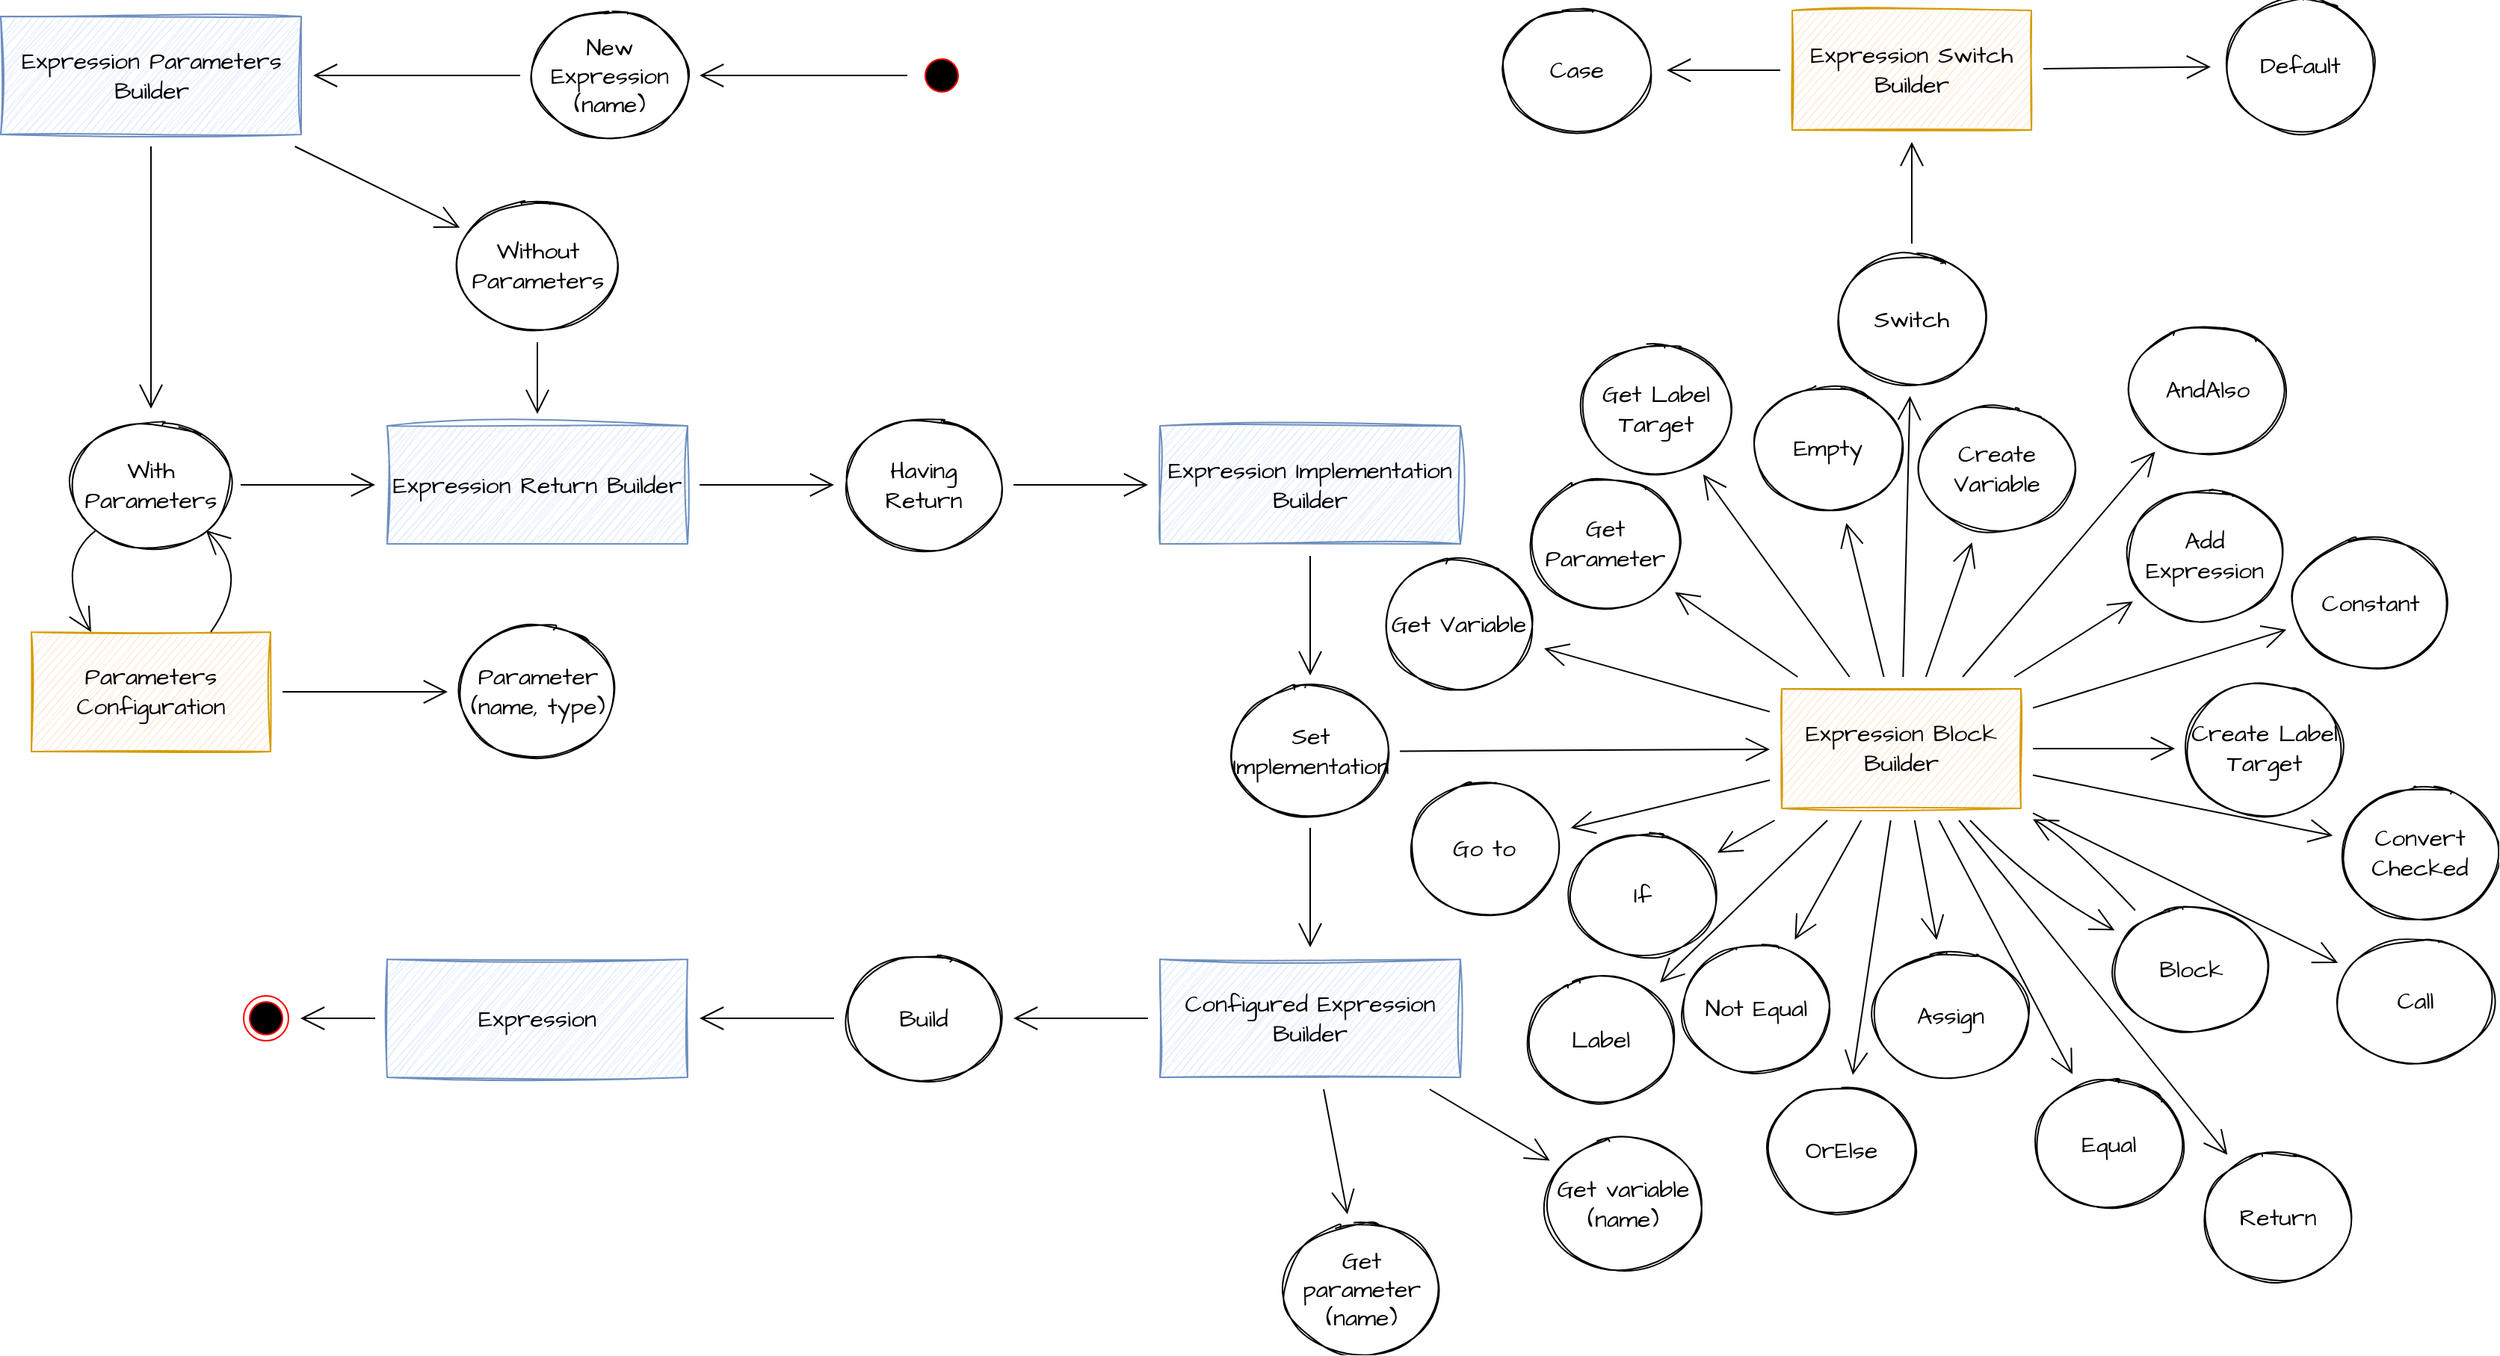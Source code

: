 <mxfile version="20.8.16" type="device"><diagram id="gnvQT8NLbQ4uEHi5X6fw" name="Page-1"><mxGraphModel dx="1658" dy="1348" grid="0" gridSize="10" guides="1" tooltips="1" connect="1" arrows="1" fold="1" page="0" pageScale="1" pageWidth="850" pageHeight="1100" math="0" shadow="0"><root><mxCell id="0"/><mxCell id="1" parent="0"/><mxCell id="4MirSvqeDH1jwriomTwX-2" value="Expression Parameters Builder" style="rounded=0;whiteSpace=wrap;html=1;sketch=1;curveFitting=1;jiggle=2;fontFamily=Architects Daughter;fontSource=https%3A%2F%2Ffonts.googleapis.com%2Fcss%3Ffamily%3DArchitects%2BDaughter;fontSize=16;fillColor=#dae8fc;strokeColor=#6c8ebf;" parent="1" vertex="1"><mxGeometry x="56.5" y="-102" width="201" height="79" as="geometry"/></mxCell><mxCell id="4MirSvqeDH1jwriomTwX-5" value="Parameters Configuration" style="rounded=0;whiteSpace=wrap;html=1;sketch=1;fontFamily=Architects Daughter;fontSource=https%3A%2F%2Ffonts.googleapis.com%2Fcss%3Ffamily%3DArchitects%2BDaughter;fontSize=16;fillColor=#ffe6cc;strokeColor=#d79b00;" parent="1" vertex="1"><mxGeometry x="77" y="310" width="160" height="80" as="geometry"/></mxCell><mxCell id="4MirSvqeDH1jwriomTwX-6" value="" style="edgeStyle=none;orthogonalLoop=1;jettySize=auto;html=1;rounded=0;fontFamily=Architects Daughter;fontSource=https%3A%2F%2Ffonts.googleapis.com%2Fcss%3Ffamily%3DArchitects%2BDaughter;fontSize=16;endArrow=open;startSize=14;endSize=14;sourcePerimeterSpacing=8;targetPerimeterSpacing=8;curved=1;" parent="1" source="4MirSvqeDH1jwriomTwX-2" target="4MirSvqeDH1jwriomTwX-9" edge="1"><mxGeometry width="140" relative="1" as="geometry"><mxPoint x="68" y="252" as="sourcePoint"/><mxPoint x="208" y="252" as="targetPoint"/><Array as="points"/></mxGeometry></mxCell><mxCell id="4MirSvqeDH1jwriomTwX-7" value="" style="edgeStyle=none;orthogonalLoop=1;jettySize=auto;html=1;rounded=0;fontFamily=Architects Daughter;fontSource=https%3A%2F%2Ffonts.googleapis.com%2Fcss%3Ffamily%3DArchitects%2BDaughter;fontSize=16;endArrow=open;startSize=14;endSize=14;sourcePerimeterSpacing=8;targetPerimeterSpacing=8;curved=1;" parent="1" source="4MirSvqeDH1jwriomTwX-5" target="4MirSvqeDH1jwriomTwX-52" edge="1"><mxGeometry width="140" relative="1" as="geometry"><mxPoint x="422" y="441" as="sourcePoint"/><mxPoint x="318" y="413" as="targetPoint"/><Array as="points"/></mxGeometry></mxCell><mxCell id="4MirSvqeDH1jwriomTwX-9" value="With Parameters" style="ellipse;whiteSpace=wrap;html=1;sketch=1;fontFamily=Architects Daughter;fontSource=https%3A%2F%2Ffonts.googleapis.com%2Fcss%3Ffamily%3DArchitects%2BDaughter;fontSize=16;" parent="1" vertex="1"><mxGeometry x="105" y="168.5" width="104" height="86" as="geometry"/></mxCell><mxCell id="4MirSvqeDH1jwriomTwX-10" value="" style="edgeStyle=none;orthogonalLoop=1;jettySize=auto;html=1;rounded=0;fontFamily=Architects Daughter;fontSource=https%3A%2F%2Ffonts.googleapis.com%2Fcss%3Ffamily%3DArchitects%2BDaughter;fontSize=16;endArrow=open;startSize=14;endSize=14;sourcePerimeterSpacing=8;targetPerimeterSpacing=8;curved=1;exitX=0;exitY=1;exitDx=0;exitDy=0;entryX=0.25;entryY=0;entryDx=0;entryDy=0;" parent="1" source="4MirSvqeDH1jwriomTwX-9" target="4MirSvqeDH1jwriomTwX-5" edge="1"><mxGeometry width="140" relative="1" as="geometry"><mxPoint x="15" y="280" as="sourcePoint"/><mxPoint x="155" y="280" as="targetPoint"/><Array as="points"><mxPoint x="91" y="265"/></Array></mxGeometry></mxCell><mxCell id="4MirSvqeDH1jwriomTwX-11" value="" style="edgeStyle=none;orthogonalLoop=1;jettySize=auto;html=1;rounded=0;fontFamily=Architects Daughter;fontSource=https%3A%2F%2Ffonts.googleapis.com%2Fcss%3Ffamily%3DArchitects%2BDaughter;fontSize=16;endArrow=open;startSize=14;endSize=14;sourcePerimeterSpacing=8;targetPerimeterSpacing=8;curved=1;exitX=0.75;exitY=0;exitDx=0;exitDy=0;entryX=1;entryY=1;entryDx=0;entryDy=0;" parent="1" source="4MirSvqeDH1jwriomTwX-5" target="4MirSvqeDH1jwriomTwX-9" edge="1"><mxGeometry width="140" relative="1" as="geometry"><mxPoint x="238" y="274" as="sourcePoint"/><mxPoint x="378" y="274" as="targetPoint"/><Array as="points"><mxPoint x="225" y="271"/></Array></mxGeometry></mxCell><mxCell id="4MirSvqeDH1jwriomTwX-12" value="Expression Return Builder" style="rounded=0;whiteSpace=wrap;html=1;sketch=1;curveFitting=1;jiggle=2;fontFamily=Architects Daughter;fontSource=https%3A%2F%2Ffonts.googleapis.com%2Fcss%3Ffamily%3DArchitects%2BDaughter;fontSize=16;fillColor=#dae8fc;strokeColor=#6c8ebf;" parent="1" vertex="1"><mxGeometry x="315" y="172" width="201" height="79" as="geometry"/></mxCell><mxCell id="4MirSvqeDH1jwriomTwX-13" value="" style="edgeStyle=none;orthogonalLoop=1;jettySize=auto;html=1;rounded=0;fontFamily=Architects Daughter;fontSource=https%3A%2F%2Ffonts.googleapis.com%2Fcss%3Ffamily%3DArchitects%2BDaughter;fontSize=16;endArrow=open;startSize=14;endSize=14;sourcePerimeterSpacing=8;targetPerimeterSpacing=8;curved=1;" parent="1" source="4MirSvqeDH1jwriomTwX-9" target="4MirSvqeDH1jwriomTwX-12" edge="1"><mxGeometry width="140" relative="1" as="geometry"><mxPoint x="175" y="102" as="sourcePoint"/><mxPoint x="315" y="102" as="targetPoint"/><Array as="points"/></mxGeometry></mxCell><mxCell id="4MirSvqeDH1jwriomTwX-14" value="New Expression (name)" style="ellipse;whiteSpace=wrap;html=1;sketch=1;fontFamily=Architects Daughter;fontSource=https%3A%2F%2Ffonts.googleapis.com%2Fcss%3Ffamily%3DArchitects%2BDaughter;fontSize=16;" parent="1" vertex="1"><mxGeometry x="412" y="-105.5" width="104" height="86" as="geometry"/></mxCell><mxCell id="4MirSvqeDH1jwriomTwX-16" value="Expression Implementation Builder" style="rounded=0;whiteSpace=wrap;html=1;sketch=1;curveFitting=1;jiggle=2;fontFamily=Architects Daughter;fontSource=https%3A%2F%2Ffonts.googleapis.com%2Fcss%3Ffamily%3DArchitects%2BDaughter;fontSize=16;fillColor=#dae8fc;strokeColor=#6c8ebf;" parent="1" vertex="1"><mxGeometry x="832" y="172" width="201" height="79" as="geometry"/></mxCell><mxCell id="4MirSvqeDH1jwriomTwX-17" value="Having Return" style="ellipse;whiteSpace=wrap;html=1;sketch=1;fontFamily=Architects Daughter;fontSource=https%3A%2F%2Ffonts.googleapis.com%2Fcss%3Ffamily%3DArchitects%2BDaughter;fontSize=16;" parent="1" vertex="1"><mxGeometry x="622" y="168.5" width="104" height="86" as="geometry"/></mxCell><mxCell id="4MirSvqeDH1jwriomTwX-18" value="" style="edgeStyle=none;orthogonalLoop=1;jettySize=auto;html=1;rounded=0;fontFamily=Architects Daughter;fontSource=https%3A%2F%2Ffonts.googleapis.com%2Fcss%3Ffamily%3DArchitects%2BDaughter;fontSize=16;endArrow=open;startSize=14;endSize=14;sourcePerimeterSpacing=8;targetPerimeterSpacing=8;curved=1;" parent="1" source="4MirSvqeDH1jwriomTwX-12" target="4MirSvqeDH1jwriomTwX-17" edge="1"><mxGeometry width="140" relative="1" as="geometry"><mxPoint x="566" y="133" as="sourcePoint"/><mxPoint x="706" y="133" as="targetPoint"/><Array as="points"/></mxGeometry></mxCell><mxCell id="4MirSvqeDH1jwriomTwX-19" value="" style="edgeStyle=none;orthogonalLoop=1;jettySize=auto;html=1;rounded=0;fontFamily=Architects Daughter;fontSource=https%3A%2F%2Ffonts.googleapis.com%2Fcss%3Ffamily%3DArchitects%2BDaughter;fontSize=16;endArrow=open;startSize=14;endSize=14;sourcePerimeterSpacing=8;targetPerimeterSpacing=8;curved=1;" parent="1" source="4MirSvqeDH1jwriomTwX-17" target="4MirSvqeDH1jwriomTwX-16" edge="1"><mxGeometry width="140" relative="1" as="geometry"><mxPoint x="677" y="98" as="sourcePoint"/><mxPoint x="817" y="98" as="targetPoint"/><Array as="points"/></mxGeometry></mxCell><mxCell id="4MirSvqeDH1jwriomTwX-21" value="Set Implementation" style="ellipse;whiteSpace=wrap;html=1;sketch=1;fontFamily=Architects Daughter;fontSource=https%3A%2F%2Ffonts.googleapis.com%2Fcss%3Ffamily%3DArchitects%2BDaughter;fontSize=16;" parent="1" vertex="1"><mxGeometry x="880.5" y="347" width="104" height="86" as="geometry"/></mxCell><mxCell id="4MirSvqeDH1jwriomTwX-22" value="" style="edgeStyle=none;orthogonalLoop=1;jettySize=auto;html=1;rounded=0;fontFamily=Architects Daughter;fontSource=https%3A%2F%2Ffonts.googleapis.com%2Fcss%3Ffamily%3DArchitects%2BDaughter;fontSize=16;endArrow=open;startSize=14;endSize=14;sourcePerimeterSpacing=8;targetPerimeterSpacing=8;curved=1;" parent="1" source="4MirSvqeDH1jwriomTwX-16" target="4MirSvqeDH1jwriomTwX-21" edge="1"><mxGeometry width="140" relative="1" as="geometry"><mxPoint x="951" y="316" as="sourcePoint"/><mxPoint x="1091" y="316" as="targetPoint"/><Array as="points"/></mxGeometry></mxCell><mxCell id="4MirSvqeDH1jwriomTwX-23" value="Configured Expression Builder" style="rounded=0;whiteSpace=wrap;html=1;sketch=1;curveFitting=1;jiggle=2;fontFamily=Architects Daughter;fontSource=https%3A%2F%2Ffonts.googleapis.com%2Fcss%3Ffamily%3DArchitects%2BDaughter;fontSize=16;fillColor=#dae8fc;strokeColor=#6c8ebf;" parent="1" vertex="1"><mxGeometry x="832" y="529" width="201" height="79" as="geometry"/></mxCell><mxCell id="4MirSvqeDH1jwriomTwX-24" value="" style="edgeStyle=none;orthogonalLoop=1;jettySize=auto;html=1;rounded=0;fontFamily=Architects Daughter;fontSource=https%3A%2F%2Ffonts.googleapis.com%2Fcss%3Ffamily%3DArchitects%2BDaughter;fontSize=16;endArrow=open;startSize=14;endSize=14;sourcePerimeterSpacing=8;targetPerimeterSpacing=8;curved=1;" parent="1" source="4MirSvqeDH1jwriomTwX-21" target="4MirSvqeDH1jwriomTwX-23" edge="1"><mxGeometry width="140" relative="1" as="geometry"><mxPoint x="1100" y="474" as="sourcePoint"/><mxPoint x="1240" y="474" as="targetPoint"/><Array as="points"/></mxGeometry></mxCell><mxCell id="4MirSvqeDH1jwriomTwX-26" value="Create Variable" style="ellipse;whiteSpace=wrap;html=1;sketch=1;fontFamily=Architects Daughter;fontSource=https%3A%2F%2Ffonts.googleapis.com%2Fcss%3Ffamily%3DArchitects%2BDaughter;fontSize=16;" parent="1" vertex="1"><mxGeometry x="1340" y="158" width="104" height="86" as="geometry"/></mxCell><mxCell id="4MirSvqeDH1jwriomTwX-28" value="Expression Block Builder" style="rounded=0;whiteSpace=wrap;html=1;sketch=1;fontFamily=Architects Daughter;fontSource=https%3A%2F%2Ffonts.googleapis.com%2Fcss%3Ffamily%3DArchitects%2BDaughter;fontSize=16;fillColor=#ffe6cc;strokeColor=#d79b00;" parent="1" vertex="1"><mxGeometry x="1248" y="348" width="160" height="80" as="geometry"/></mxCell><mxCell id="4MirSvqeDH1jwriomTwX-29" value="" style="edgeStyle=none;orthogonalLoop=1;jettySize=auto;html=1;rounded=0;fontFamily=Architects Daughter;fontSource=https%3A%2F%2Ffonts.googleapis.com%2Fcss%3Ffamily%3DArchitects%2BDaughter;fontSize=16;endArrow=open;startSize=14;endSize=14;sourcePerimeterSpacing=8;targetPerimeterSpacing=8;curved=1;" parent="1" source="4MirSvqeDH1jwriomTwX-21" target="4MirSvqeDH1jwriomTwX-28" edge="1"><mxGeometry width="140" relative="1" as="geometry"><mxPoint x="1020" y="268" as="sourcePoint"/><mxPoint x="1160" y="268" as="targetPoint"/><Array as="points"/></mxGeometry></mxCell><mxCell id="4MirSvqeDH1jwriomTwX-31" value="" style="edgeStyle=none;orthogonalLoop=1;jettySize=auto;html=1;rounded=0;fontFamily=Architects Daughter;fontSource=https%3A%2F%2Ffonts.googleapis.com%2Fcss%3Ffamily%3DArchitects%2BDaughter;fontSize=16;endArrow=open;startSize=14;endSize=14;sourcePerimeterSpacing=8;targetPerimeterSpacing=8;curved=1;" parent="1" source="4MirSvqeDH1jwriomTwX-28" target="4MirSvqeDH1jwriomTwX-26" edge="1"><mxGeometry width="140" relative="1" as="geometry"><mxPoint x="1299" y="275" as="sourcePoint"/><mxPoint x="1484" y="305" as="targetPoint"/><Array as="points"/></mxGeometry></mxCell><mxCell id="4MirSvqeDH1jwriomTwX-33" value="Add Expression" style="ellipse;whiteSpace=wrap;html=1;sketch=1;fontFamily=Architects Daughter;fontSource=https%3A%2F%2Ffonts.googleapis.com%2Fcss%3Ffamily%3DArchitects%2BDaughter;fontSize=16;" parent="1" vertex="1"><mxGeometry x="1479" y="216" width="104" height="86" as="geometry"/></mxCell><mxCell id="4MirSvqeDH1jwriomTwX-34" value="" style="edgeStyle=none;orthogonalLoop=1;jettySize=auto;html=1;rounded=0;fontFamily=Architects Daughter;fontSource=https%3A%2F%2Ffonts.googleapis.com%2Fcss%3Ffamily%3DArchitects%2BDaughter;fontSize=16;endArrow=open;startSize=14;endSize=14;sourcePerimeterSpacing=8;targetPerimeterSpacing=8;curved=1;" parent="1" source="4MirSvqeDH1jwriomTwX-28" target="4MirSvqeDH1jwriomTwX-33" edge="1"><mxGeometry width="140" relative="1" as="geometry"><mxPoint x="1476" y="331" as="sourcePoint"/><mxPoint x="1790" y="399" as="targetPoint"/><Array as="points"/></mxGeometry></mxCell><mxCell id="4MirSvqeDH1jwriomTwX-36" value="Create Label Target" style="ellipse;whiteSpace=wrap;html=1;sketch=1;fontFamily=Architects Daughter;fontSource=https%3A%2F%2Ffonts.googleapis.com%2Fcss%3Ffamily%3DArchitects%2BDaughter;fontSize=16;" parent="1" vertex="1"><mxGeometry x="1519" y="345" width="104" height="86" as="geometry"/></mxCell><mxCell id="4MirSvqeDH1jwriomTwX-37" value="" style="edgeStyle=none;orthogonalLoop=1;jettySize=auto;html=1;rounded=0;fontFamily=Architects Daughter;fontSource=https%3A%2F%2Ffonts.googleapis.com%2Fcss%3Ffamily%3DArchitects%2BDaughter;fontSize=16;endArrow=open;startSize=14;endSize=14;sourcePerimeterSpacing=8;targetPerimeterSpacing=8;curved=1;" parent="1" source="4MirSvqeDH1jwriomTwX-28" target="4MirSvqeDH1jwriomTwX-36" edge="1"><mxGeometry width="140" relative="1" as="geometry"><mxPoint x="1539" y="520" as="sourcePoint"/><mxPoint x="1483" y="342" as="targetPoint"/><Array as="points"/></mxGeometry></mxCell><mxCell id="4MirSvqeDH1jwriomTwX-39" value="Block" style="ellipse;whiteSpace=wrap;html=1;sketch=1;fontFamily=Architects Daughter;fontSource=https%3A%2F%2Ffonts.googleapis.com%2Fcss%3Ffamily%3DArchitects%2BDaughter;fontSize=16;" parent="1" vertex="1"><mxGeometry x="1470" y="493" width="104" height="86" as="geometry"/></mxCell><mxCell id="4MirSvqeDH1jwriomTwX-40" value="" style="edgeStyle=none;orthogonalLoop=1;jettySize=auto;html=1;rounded=0;fontFamily=Architects Daughter;fontSource=https%3A%2F%2Ffonts.googleapis.com%2Fcss%3Ffamily%3DArchitects%2BDaughter;fontSize=16;endArrow=open;startSize=14;endSize=14;sourcePerimeterSpacing=8;targetPerimeterSpacing=8;curved=1;" parent="1" source="4MirSvqeDH1jwriomTwX-28" target="4MirSvqeDH1jwriomTwX-39" edge="1"><mxGeometry width="140" relative="1" as="geometry"><mxPoint x="1571" y="464" as="sourcePoint"/><mxPoint x="1711" y="464" as="targetPoint"/><Array as="points"><mxPoint x="1419" y="483"/></Array></mxGeometry></mxCell><mxCell id="4MirSvqeDH1jwriomTwX-43" value="Build" style="ellipse;whiteSpace=wrap;html=1;sketch=1;fontFamily=Architects Daughter;fontSource=https%3A%2F%2Ffonts.googleapis.com%2Fcss%3Ffamily%3DArchitects%2BDaughter;fontSize=16;" parent="1" vertex="1"><mxGeometry x="622" y="525.5" width="104" height="86" as="geometry"/></mxCell><mxCell id="4MirSvqeDH1jwriomTwX-44" value="Expression" style="rounded=0;whiteSpace=wrap;html=1;sketch=1;curveFitting=1;jiggle=2;fontFamily=Architects Daughter;fontSource=https%3A%2F%2Ffonts.googleapis.com%2Fcss%3Ffamily%3DArchitects%2BDaughter;fontSize=16;fillColor=#dae8fc;strokeColor=#6c8ebf;" parent="1" vertex="1"><mxGeometry x="315" y="529" width="201" height="79" as="geometry"/></mxCell><mxCell id="4MirSvqeDH1jwriomTwX-45" value="" style="edgeStyle=none;orthogonalLoop=1;jettySize=auto;html=1;rounded=0;fontFamily=Architects Daughter;fontSource=https%3A%2F%2Ffonts.googleapis.com%2Fcss%3Ffamily%3DArchitects%2BDaughter;fontSize=16;endArrow=open;startSize=14;endSize=14;sourcePerimeterSpacing=8;targetPerimeterSpacing=8;curved=1;" parent="1" source="4MirSvqeDH1jwriomTwX-23" target="4MirSvqeDH1jwriomTwX-43" edge="1"><mxGeometry width="140" relative="1" as="geometry"><mxPoint x="600" y="485" as="sourcePoint"/><mxPoint x="740" y="485" as="targetPoint"/><Array as="points"/></mxGeometry></mxCell><mxCell id="4MirSvqeDH1jwriomTwX-46" value="" style="edgeStyle=none;orthogonalLoop=1;jettySize=auto;html=1;rounded=0;fontFamily=Architects Daughter;fontSource=https%3A%2F%2Ffonts.googleapis.com%2Fcss%3Ffamily%3DArchitects%2BDaughter;fontSize=16;endArrow=open;startSize=14;endSize=14;sourcePerimeterSpacing=8;targetPerimeterSpacing=8;curved=1;" parent="1" source="4MirSvqeDH1jwriomTwX-43" target="4MirSvqeDH1jwriomTwX-44" edge="1"><mxGeometry width="140" relative="1" as="geometry"><mxPoint x="490" y="453" as="sourcePoint"/><mxPoint x="630" y="453" as="targetPoint"/><Array as="points"/></mxGeometry></mxCell><mxCell id="4MirSvqeDH1jwriomTwX-48" value="Get parameter (name)" style="ellipse;whiteSpace=wrap;html=1;sketch=1;fontFamily=Architects Daughter;fontSource=https%3A%2F%2Ffonts.googleapis.com%2Fcss%3Ffamily%3DArchitects%2BDaughter;fontSize=16;" parent="1" vertex="1"><mxGeometry x="915" y="707" width="104" height="86" as="geometry"/></mxCell><mxCell id="4MirSvqeDH1jwriomTwX-49" value="Get variable (name)" style="ellipse;whiteSpace=wrap;html=1;sketch=1;fontFamily=Architects Daughter;fontSource=https%3A%2F%2Ffonts.googleapis.com%2Fcss%3Ffamily%3DArchitects%2BDaughter;fontSize=16;" parent="1" vertex="1"><mxGeometry x="1090" y="650" width="104" height="86" as="geometry"/></mxCell><mxCell id="4MirSvqeDH1jwriomTwX-50" value="" style="edgeStyle=none;orthogonalLoop=1;jettySize=auto;html=1;rounded=0;fontFamily=Architects Daughter;fontSource=https%3A%2F%2Ffonts.googleapis.com%2Fcss%3Ffamily%3DArchitects%2BDaughter;fontSize=16;endArrow=open;startSize=14;endSize=14;sourcePerimeterSpacing=8;targetPerimeterSpacing=8;curved=1;" parent="1" source="4MirSvqeDH1jwriomTwX-23" target="4MirSvqeDH1jwriomTwX-48" edge="1"><mxGeometry width="140" relative="1" as="geometry"><mxPoint x="805" y="664" as="sourcePoint"/><mxPoint x="945" y="664" as="targetPoint"/><Array as="points"/></mxGeometry></mxCell><mxCell id="4MirSvqeDH1jwriomTwX-51" value="" style="edgeStyle=none;orthogonalLoop=1;jettySize=auto;html=1;rounded=0;fontFamily=Architects Daughter;fontSource=https%3A%2F%2Ffonts.googleapis.com%2Fcss%3Ffamily%3DArchitects%2BDaughter;fontSize=16;endArrow=open;startSize=14;endSize=14;sourcePerimeterSpacing=8;targetPerimeterSpacing=8;curved=1;" parent="1" source="4MirSvqeDH1jwriomTwX-23" target="4MirSvqeDH1jwriomTwX-49" edge="1"><mxGeometry width="140" relative="1" as="geometry"><mxPoint x="1117" y="633" as="sourcePoint"/><mxPoint x="1257" y="633" as="targetPoint"/><Array as="points"/></mxGeometry></mxCell><mxCell id="4MirSvqeDH1jwriomTwX-52" value="Parameter (name, type)" style="ellipse;whiteSpace=wrap;html=1;sketch=1;fontFamily=Architects Daughter;fontSource=https%3A%2F%2Ffonts.googleapis.com%2Fcss%3Ffamily%3DArchitects%2BDaughter;fontSize=16;" parent="1" vertex="1"><mxGeometry x="363.5" y="307" width="104" height="86" as="geometry"/></mxCell><mxCell id="wl932OfvckkG6Xrxfr3g-1" value="Call" style="ellipse;whiteSpace=wrap;html=1;sketch=1;fontFamily=Architects Daughter;fontSource=https%3A%2F%2Ffonts.googleapis.com%2Fcss%3Ffamily%3DArchitects%2BDaughter;fontSize=16;" parent="1" vertex="1"><mxGeometry x="1620" y="514" width="104" height="86" as="geometry"/></mxCell><mxCell id="wl932OfvckkG6Xrxfr3g-2" value="" style="edgeStyle=none;orthogonalLoop=1;jettySize=auto;html=1;rounded=0;endArrow=open;startSize=14;endSize=14;sourcePerimeterSpacing=8;targetPerimeterSpacing=8;curved=1;" parent="1" source="4MirSvqeDH1jwriomTwX-28" target="wl932OfvckkG6Xrxfr3g-1" edge="1"><mxGeometry width="140" relative="1" as="geometry"><mxPoint x="1559" y="627" as="sourcePoint"/><mxPoint x="1699" y="627" as="targetPoint"/><Array as="points"/></mxGeometry></mxCell><mxCell id="wl932OfvckkG6Xrxfr3g-3" value="Assign" style="ellipse;whiteSpace=wrap;html=1;sketch=1;fontFamily=Architects Daughter;fontSource=https%3A%2F%2Ffonts.googleapis.com%2Fcss%3Ffamily%3DArchitects%2BDaughter;fontSize=16;" parent="1" vertex="1"><mxGeometry x="1309" y="523.5" width="104" height="86" as="geometry"/></mxCell><mxCell id="wl932OfvckkG6Xrxfr3g-4" value="" style="edgeStyle=none;orthogonalLoop=1;jettySize=auto;html=1;rounded=0;endArrow=open;startSize=14;endSize=14;sourcePerimeterSpacing=8;targetPerimeterSpacing=8;curved=1;" parent="1" source="4MirSvqeDH1jwriomTwX-28" target="wl932OfvckkG6Xrxfr3g-3" edge="1"><mxGeometry width="140" relative="1" as="geometry"><mxPoint x="1464" y="656" as="sourcePoint"/><mxPoint x="1604" y="656" as="targetPoint"/><Array as="points"/></mxGeometry></mxCell><mxCell id="wl932OfvckkG6Xrxfr3g-5" value="AndAlso" style="ellipse;whiteSpace=wrap;html=1;sketch=1;fontFamily=Architects Daughter;fontSource=https%3A%2F%2Ffonts.googleapis.com%2Fcss%3Ffamily%3DArchitects%2BDaughter;fontSize=16;" parent="1" vertex="1"><mxGeometry x="1481" y="105" width="104" height="86" as="geometry"/></mxCell><mxCell id="wl932OfvckkG6Xrxfr3g-6" value="" style="edgeStyle=none;orthogonalLoop=1;jettySize=auto;html=1;rounded=0;endArrow=open;startSize=14;endSize=14;sourcePerimeterSpacing=8;targetPerimeterSpacing=8;curved=1;" parent="1" source="4MirSvqeDH1jwriomTwX-28" target="wl932OfvckkG6Xrxfr3g-5" edge="1"><mxGeometry width="140" relative="1" as="geometry"><mxPoint x="1641" y="166" as="sourcePoint"/><mxPoint x="1781" y="166" as="targetPoint"/><Array as="points"/></mxGeometry></mxCell><mxCell id="wl932OfvckkG6Xrxfr3g-7" value="Constant" style="ellipse;whiteSpace=wrap;html=1;sketch=1;fontFamily=Architects Daughter;fontSource=https%3A%2F%2Ffonts.googleapis.com%2Fcss%3Ffamily%3DArchitects%2BDaughter;fontSize=16;" parent="1" vertex="1"><mxGeometry x="1590" y="248" width="104" height="86" as="geometry"/></mxCell><mxCell id="wl932OfvckkG6Xrxfr3g-8" value="" style="edgeStyle=none;orthogonalLoop=1;jettySize=auto;html=1;rounded=0;endArrow=open;startSize=14;endSize=14;sourcePerimeterSpacing=8;targetPerimeterSpacing=8;curved=1;" parent="1" source="4MirSvqeDH1jwriomTwX-28" target="wl932OfvckkG6Xrxfr3g-7" edge="1"><mxGeometry width="140" relative="1" as="geometry"><mxPoint x="1690" y="375" as="sourcePoint"/><mxPoint x="1830" y="375" as="targetPoint"/><Array as="points"/></mxGeometry></mxCell><mxCell id="wl932OfvckkG6Xrxfr3g-9" value="Convert Checked" style="ellipse;whiteSpace=wrap;html=1;sketch=1;fontFamily=Architects Daughter;fontSource=https%3A%2F%2Ffonts.googleapis.com%2Fcss%3Ffamily%3DArchitects%2BDaughter;fontSize=16;" parent="1" vertex="1"><mxGeometry x="1623" y="415" width="104" height="86" as="geometry"/></mxCell><mxCell id="wl932OfvckkG6Xrxfr3g-10" value="" style="edgeStyle=none;orthogonalLoop=1;jettySize=auto;html=1;rounded=0;endArrow=open;startSize=14;endSize=14;sourcePerimeterSpacing=8;targetPerimeterSpacing=8;curved=1;" parent="1" source="4MirSvqeDH1jwriomTwX-28" target="wl932OfvckkG6Xrxfr3g-9" edge="1"><mxGeometry width="140" relative="1" as="geometry"><mxPoint x="1718" y="360" as="sourcePoint"/><mxPoint x="1858" y="360" as="targetPoint"/><Array as="points"/></mxGeometry></mxCell><mxCell id="wl932OfvckkG6Xrxfr3g-11" value="Empty" style="ellipse;whiteSpace=wrap;html=1;sketch=1;fontFamily=Architects Daughter;fontSource=https%3A%2F%2Ffonts.googleapis.com%2Fcss%3Ffamily%3DArchitects%2BDaughter;fontSize=16;" parent="1" vertex="1"><mxGeometry x="1227" y="144" width="104" height="86" as="geometry"/></mxCell><mxCell id="wl932OfvckkG6Xrxfr3g-12" value="" style="edgeStyle=none;orthogonalLoop=1;jettySize=auto;html=1;rounded=0;endArrow=open;startSize=14;endSize=14;sourcePerimeterSpacing=8;targetPerimeterSpacing=8;curved=1;" parent="1" source="4MirSvqeDH1jwriomTwX-28" target="wl932OfvckkG6Xrxfr3g-11" edge="1"><mxGeometry width="140" relative="1" as="geometry"><mxPoint x="1176" y="292" as="sourcePoint"/><mxPoint x="1316" y="292" as="targetPoint"/><Array as="points"/></mxGeometry></mxCell><mxCell id="wl932OfvckkG6Xrxfr3g-14" value="Equal" style="ellipse;whiteSpace=wrap;html=1;sketch=1;fontFamily=Architects Daughter;fontSource=https%3A%2F%2Ffonts.googleapis.com%2Fcss%3Ffamily%3DArchitects%2BDaughter;fontSize=16;" parent="1" vertex="1"><mxGeometry x="1415" y="609.5" width="104" height="86" as="geometry"/></mxCell><mxCell id="wl932OfvckkG6Xrxfr3g-15" value="" style="edgeStyle=none;orthogonalLoop=1;jettySize=auto;html=1;rounded=0;endArrow=open;startSize=14;endSize=14;sourcePerimeterSpacing=8;targetPerimeterSpacing=8;curved=1;" parent="1" source="4MirSvqeDH1jwriomTwX-28" target="wl932OfvckkG6Xrxfr3g-14" edge="1"><mxGeometry width="140" relative="1" as="geometry"><mxPoint x="1365" y="529" as="sourcePoint"/><mxPoint x="1505" y="529" as="targetPoint"/><Array as="points"/></mxGeometry></mxCell><mxCell id="wl932OfvckkG6Xrxfr3g-16" value="Get Label Target" style="ellipse;whiteSpace=wrap;html=1;sketch=1;fontFamily=Architects Daughter;fontSource=https%3A%2F%2Ffonts.googleapis.com%2Fcss%3Ffamily%3DArchitects%2BDaughter;fontSize=16;" parent="1" vertex="1"><mxGeometry x="1112" y="118" width="104" height="86" as="geometry"/></mxCell><mxCell id="wl932OfvckkG6Xrxfr3g-17" value="" style="edgeStyle=none;orthogonalLoop=1;jettySize=auto;html=1;rounded=0;endArrow=open;startSize=14;endSize=14;sourcePerimeterSpacing=8;targetPerimeterSpacing=8;curved=1;" parent="1" source="4MirSvqeDH1jwriomTwX-28" target="wl932OfvckkG6Xrxfr3g-16" edge="1"><mxGeometry width="140" relative="1" as="geometry"><mxPoint x="1090" y="492" as="sourcePoint"/><mxPoint x="1230" y="492" as="targetPoint"/><Array as="points"/></mxGeometry></mxCell><mxCell id="wl932OfvckkG6Xrxfr3g-18" value="Get Parameter" style="ellipse;whiteSpace=wrap;html=1;sketch=1;fontFamily=Architects Daughter;fontSource=https%3A%2F%2Ffonts.googleapis.com%2Fcss%3Ffamily%3DArchitects%2BDaughter;fontSize=16;" parent="1" vertex="1"><mxGeometry x="1078" y="208" width="104" height="86" as="geometry"/></mxCell><mxCell id="wl932OfvckkG6Xrxfr3g-19" value="" style="edgeStyle=none;orthogonalLoop=1;jettySize=auto;html=1;rounded=0;endArrow=open;startSize=14;endSize=14;sourcePerimeterSpacing=8;targetPerimeterSpacing=8;curved=1;" parent="1" source="4MirSvqeDH1jwriomTwX-28" target="wl932OfvckkG6Xrxfr3g-18" edge="1"><mxGeometry width="140" relative="1" as="geometry"><mxPoint x="1051" y="500" as="sourcePoint"/><mxPoint x="1191" y="500" as="targetPoint"/><Array as="points"/></mxGeometry></mxCell><mxCell id="wl932OfvckkG6Xrxfr3g-20" value="Get Variable" style="ellipse;whiteSpace=wrap;html=1;sketch=1;fontFamily=Architects Daughter;fontSource=https%3A%2F%2Ffonts.googleapis.com%2Fcss%3Ffamily%3DArchitects%2BDaughter;fontSize=16;" parent="1" vertex="1"><mxGeometry x="980" y="262" width="104" height="86" as="geometry"/></mxCell><mxCell id="wl932OfvckkG6Xrxfr3g-21" value="" style="edgeStyle=none;orthogonalLoop=1;jettySize=auto;html=1;rounded=0;endArrow=open;startSize=14;endSize=14;sourcePerimeterSpacing=8;targetPerimeterSpacing=8;curved=1;" parent="1" source="4MirSvqeDH1jwriomTwX-28" target="wl932OfvckkG6Xrxfr3g-20" edge="1"><mxGeometry width="140" relative="1" as="geometry"><mxPoint x="1077" y="350" as="sourcePoint"/><mxPoint x="1217" y="350" as="targetPoint"/><Array as="points"/></mxGeometry></mxCell><mxCell id="wl932OfvckkG6Xrxfr3g-23" value="Go to" style="ellipse;whiteSpace=wrap;html=1;sketch=1;fontFamily=Architects Daughter;fontSource=https%3A%2F%2Ffonts.googleapis.com%2Fcss%3Ffamily%3DArchitects%2BDaughter;fontSize=16;" parent="1" vertex="1"><mxGeometry x="997" y="412" width="104" height="86" as="geometry"/></mxCell><mxCell id="wl932OfvckkG6Xrxfr3g-24" value="" style="edgeStyle=none;orthogonalLoop=1;jettySize=auto;html=1;rounded=0;endArrow=open;startSize=14;endSize=14;sourcePerimeterSpacing=8;targetPerimeterSpacing=8;curved=1;" parent="1" source="4MirSvqeDH1jwriomTwX-28" target="wl932OfvckkG6Xrxfr3g-23" edge="1"><mxGeometry width="140" relative="1" as="geometry"><mxPoint x="1097" y="544" as="sourcePoint"/><mxPoint x="1237" y="544" as="targetPoint"/><Array as="points"/></mxGeometry></mxCell><mxCell id="wl932OfvckkG6Xrxfr3g-25" value="If" style="ellipse;whiteSpace=wrap;html=1;sketch=1;fontFamily=Architects Daughter;fontSource=https%3A%2F%2Ffonts.googleapis.com%2Fcss%3Ffamily%3DArchitects%2BDaughter;fontSize=16;" parent="1" vertex="1"><mxGeometry x="1103" y="443" width="104" height="86" as="geometry"/></mxCell><mxCell id="wl932OfvckkG6Xrxfr3g-26" value="" style="edgeStyle=none;orthogonalLoop=1;jettySize=auto;html=1;rounded=0;endArrow=open;startSize=14;endSize=14;sourcePerimeterSpacing=8;targetPerimeterSpacing=8;curved=1;" parent="1" source="4MirSvqeDH1jwriomTwX-28" target="wl932OfvckkG6Xrxfr3g-25" edge="1"><mxGeometry width="140" relative="1" as="geometry"><mxPoint x="1144" y="604" as="sourcePoint"/><mxPoint x="1284" y="604" as="targetPoint"/><Array as="points"/></mxGeometry></mxCell><mxCell id="wl932OfvckkG6Xrxfr3g-27" value="Label" style="ellipse;whiteSpace=wrap;html=1;sketch=1;fontFamily=Architects Daughter;fontSource=https%3A%2F%2Ffonts.googleapis.com%2Fcss%3Ffamily%3DArchitects%2BDaughter;fontSize=16;" parent="1" vertex="1"><mxGeometry x="1075" y="540" width="104" height="86" as="geometry"/></mxCell><mxCell id="wl932OfvckkG6Xrxfr3g-28" value="" style="edgeStyle=none;orthogonalLoop=1;jettySize=auto;html=1;rounded=0;endArrow=open;startSize=14;endSize=14;sourcePerimeterSpacing=8;targetPerimeterSpacing=8;curved=1;" parent="1" source="4MirSvqeDH1jwriomTwX-28" target="wl932OfvckkG6Xrxfr3g-27" edge="1"><mxGeometry width="140" relative="1" as="geometry"><mxPoint x="1233" y="669" as="sourcePoint"/><mxPoint x="1373" y="669" as="targetPoint"/><Array as="points"/></mxGeometry></mxCell><mxCell id="wl932OfvckkG6Xrxfr3g-29" value="Not Equal" style="ellipse;whiteSpace=wrap;html=1;sketch=1;fontFamily=Architects Daughter;fontSource=https%3A%2F%2Ffonts.googleapis.com%2Fcss%3Ffamily%3DArchitects%2BDaughter;fontSize=16;" parent="1" vertex="1"><mxGeometry x="1179" y="519" width="104" height="86" as="geometry"/></mxCell><mxCell id="wl932OfvckkG6Xrxfr3g-30" value="" style="edgeStyle=none;orthogonalLoop=1;jettySize=auto;html=1;rounded=0;endArrow=open;startSize=14;endSize=14;sourcePerimeterSpacing=8;targetPerimeterSpacing=8;curved=1;" parent="1" source="4MirSvqeDH1jwriomTwX-28" target="wl932OfvckkG6Xrxfr3g-29" edge="1"><mxGeometry width="140" relative="1" as="geometry"><mxPoint x="1277" y="804" as="sourcePoint"/><mxPoint x="1417" y="804" as="targetPoint"/><Array as="points"/></mxGeometry></mxCell><mxCell id="wl932OfvckkG6Xrxfr3g-31" value="OrElse" style="ellipse;whiteSpace=wrap;html=1;sketch=1;fontFamily=Architects Daughter;fontSource=https%3A%2F%2Ffonts.googleapis.com%2Fcss%3Ffamily%3DArchitects%2BDaughter;fontSize=16;" parent="1" vertex="1"><mxGeometry x="1236" y="614" width="104" height="86" as="geometry"/></mxCell><mxCell id="wl932OfvckkG6Xrxfr3g-32" value="" style="edgeStyle=none;orthogonalLoop=1;jettySize=auto;html=1;rounded=0;endArrow=open;startSize=14;endSize=14;sourcePerimeterSpacing=8;targetPerimeterSpacing=8;curved=1;" parent="1" source="4MirSvqeDH1jwriomTwX-28" target="wl932OfvckkG6Xrxfr3g-31" edge="1"><mxGeometry width="140" relative="1" as="geometry"><mxPoint x="1298" y="790" as="sourcePoint"/><mxPoint x="1438" y="790" as="targetPoint"/><Array as="points"/></mxGeometry></mxCell><mxCell id="wl932OfvckkG6Xrxfr3g-33" value="Return" style="ellipse;whiteSpace=wrap;html=1;sketch=1;fontFamily=Architects Daughter;fontSource=https%3A%2F%2Ffonts.googleapis.com%2Fcss%3Ffamily%3DArchitects%2BDaughter;fontSize=16;" parent="1" vertex="1"><mxGeometry x="1528" y="659" width="104" height="86" as="geometry"/></mxCell><mxCell id="wl932OfvckkG6Xrxfr3g-34" value="" style="edgeStyle=none;orthogonalLoop=1;jettySize=auto;html=1;rounded=0;endArrow=open;startSize=14;endSize=14;sourcePerimeterSpacing=8;targetPerimeterSpacing=8;curved=1;" parent="1" source="4MirSvqeDH1jwriomTwX-28" target="wl932OfvckkG6Xrxfr3g-33" edge="1"><mxGeometry width="140" relative="1" as="geometry"><mxPoint x="1464" y="715" as="sourcePoint"/><mxPoint x="1604" y="715" as="targetPoint"/><Array as="points"/></mxGeometry></mxCell><mxCell id="wl932OfvckkG6Xrxfr3g-35" value="Switch" style="ellipse;whiteSpace=wrap;html=1;sketch=1;fontFamily=Architects Daughter;fontSource=https%3A%2F%2Ffonts.googleapis.com%2Fcss%3Ffamily%3DArchitects%2BDaughter;fontSize=16;" parent="1" vertex="1"><mxGeometry x="1283" y="58" width="104" height="86" as="geometry"/></mxCell><mxCell id="wl932OfvckkG6Xrxfr3g-36" value="" style="edgeStyle=none;orthogonalLoop=1;jettySize=auto;html=1;rounded=0;endArrow=open;startSize=14;endSize=14;sourcePerimeterSpacing=8;targetPerimeterSpacing=8;curved=1;" parent="1" source="4MirSvqeDH1jwriomTwX-28" target="wl932OfvckkG6Xrxfr3g-35" edge="1"><mxGeometry width="140" relative="1" as="geometry"><mxPoint x="1401" y="29" as="sourcePoint"/><mxPoint x="1541" y="29" as="targetPoint"/><Array as="points"/></mxGeometry></mxCell><mxCell id="wl932OfvckkG6Xrxfr3g-37" value="Expression Switch&lt;br&gt;Builder" style="rounded=0;whiteSpace=wrap;html=1;sketch=1;fontFamily=Architects Daughter;fontSource=https%3A%2F%2Ffonts.googleapis.com%2Fcss%3Ffamily%3DArchitects%2BDaughter;fontSize=16;fillColor=#ffe6cc;strokeColor=#d79b00;" parent="1" vertex="1"><mxGeometry x="1255" y="-106" width="160" height="80" as="geometry"/></mxCell><mxCell id="wl932OfvckkG6Xrxfr3g-38" value="" style="edgeStyle=none;orthogonalLoop=1;jettySize=auto;html=1;rounded=0;endArrow=open;startSize=14;endSize=14;sourcePerimeterSpacing=8;targetPerimeterSpacing=8;curved=1;" parent="1" source="wl932OfvckkG6Xrxfr3g-35" target="wl932OfvckkG6Xrxfr3g-37" edge="1"><mxGeometry width="140" relative="1" as="geometry"><mxPoint x="1412" y="14" as="sourcePoint"/><mxPoint x="1552" y="14" as="targetPoint"/><Array as="points"/></mxGeometry></mxCell><mxCell id="wl932OfvckkG6Xrxfr3g-39" value="Case" style="ellipse;whiteSpace=wrap;html=1;sketch=1;fontFamily=Architects Daughter;fontSource=https%3A%2F%2Ffonts.googleapis.com%2Fcss%3Ffamily%3DArchitects%2BDaughter;fontSize=16;" parent="1" vertex="1"><mxGeometry x="1059" y="-109" width="104" height="86" as="geometry"/></mxCell><mxCell id="wl932OfvckkG6Xrxfr3g-40" value="Default" style="ellipse;whiteSpace=wrap;html=1;sketch=1;fontFamily=Architects Daughter;fontSource=https%3A%2F%2Ffonts.googleapis.com%2Fcss%3Ffamily%3DArchitects%2BDaughter;fontSize=16;" parent="1" vertex="1"><mxGeometry x="1543" y="-112" width="104" height="86" as="geometry"/></mxCell><mxCell id="wl932OfvckkG6Xrxfr3g-41" value="" style="edgeStyle=none;orthogonalLoop=1;jettySize=auto;html=1;rounded=0;startArrow=none;startFill=0;endArrow=open;startSize=14;endSize=14;sourcePerimeterSpacing=8;targetPerimeterSpacing=8;curved=1;" parent="1" source="wl932OfvckkG6Xrxfr3g-37" target="wl932OfvckkG6Xrxfr3g-40" edge="1"><mxGeometry width="140" relative="1" as="geometry"><mxPoint x="1525" y="49" as="sourcePoint"/><mxPoint x="1665" y="49" as="targetPoint"/><Array as="points"/></mxGeometry></mxCell><mxCell id="wl932OfvckkG6Xrxfr3g-42" value="" style="edgeStyle=none;orthogonalLoop=1;jettySize=auto;html=1;rounded=0;startArrow=none;startFill=0;endArrow=open;startSize=14;endSize=14;sourcePerimeterSpacing=8;targetPerimeterSpacing=8;curved=1;" parent="1" source="wl932OfvckkG6Xrxfr3g-37" target="wl932OfvckkG6Xrxfr3g-39" edge="1"><mxGeometry width="140" relative="1" as="geometry"><mxPoint x="989" y="71" as="sourcePoint"/><mxPoint x="1129" y="71" as="targetPoint"/><Array as="points"/></mxGeometry></mxCell><mxCell id="wl932OfvckkG6Xrxfr3g-43" value="" style="edgeStyle=none;orthogonalLoop=1;jettySize=auto;html=1;rounded=0;startArrow=none;startFill=0;endArrow=open;startSize=14;endSize=14;sourcePerimeterSpacing=8;targetPerimeterSpacing=8;curved=1;" parent="1" source="4MirSvqeDH1jwriomTwX-39" target="4MirSvqeDH1jwriomTwX-28" edge="1"><mxGeometry width="140" relative="1" as="geometry"><mxPoint x="1745" y="372" as="sourcePoint"/><mxPoint x="1885" y="372" as="targetPoint"/><Array as="points"><mxPoint x="1438" y="447"/></Array></mxGeometry></mxCell><mxCell id="wl932OfvckkG6Xrxfr3g-44" value="" style="edgeStyle=none;orthogonalLoop=1;jettySize=auto;html=1;rounded=0;startArrow=none;startFill=0;endArrow=open;startSize=14;endSize=14;sourcePerimeterSpacing=8;targetPerimeterSpacing=8;curved=1;" parent="1" source="4MirSvqeDH1jwriomTwX-14" target="4MirSvqeDH1jwriomTwX-2" edge="1"><mxGeometry width="140" relative="1" as="geometry"><mxPoint x="-150" y="244" as="sourcePoint"/><mxPoint x="-10" y="244" as="targetPoint"/><Array as="points"/></mxGeometry></mxCell><mxCell id="wl932OfvckkG6Xrxfr3g-45" value="" style="edgeStyle=none;orthogonalLoop=1;jettySize=auto;html=1;rounded=0;startArrow=none;startFill=0;endArrow=open;startSize=14;endSize=14;sourcePerimeterSpacing=8;targetPerimeterSpacing=8;curved=1;" parent="1" source="wl932OfvckkG6Xrxfr3g-49" target="4MirSvqeDH1jwriomTwX-14" edge="1"><mxGeometry width="140" relative="1" as="geometry"><mxPoint x="604" y="35.5" as="sourcePoint"/><mxPoint x="756" y="26" as="targetPoint"/><Array as="points"/></mxGeometry></mxCell><mxCell id="wl932OfvckkG6Xrxfr3g-47" value="" style="ellipse;html=1;shape=endState;fillColor=#000000;strokeColor=#ff0000;" parent="1" vertex="1"><mxGeometry x="219" y="553.5" width="30" height="30" as="geometry"/></mxCell><mxCell id="wl932OfvckkG6Xrxfr3g-48" value="" style="edgeStyle=none;orthogonalLoop=1;jettySize=auto;html=1;rounded=0;startArrow=none;startFill=0;endArrow=open;startSize=14;endSize=14;sourcePerimeterSpacing=8;targetPerimeterSpacing=8;curved=1;" parent="1" source="4MirSvqeDH1jwriomTwX-44" target="wl932OfvckkG6Xrxfr3g-47" edge="1"><mxGeometry width="140" relative="1" as="geometry"><mxPoint x="320" y="403" as="sourcePoint"/><mxPoint x="460" y="403" as="targetPoint"/><Array as="points"/></mxGeometry></mxCell><mxCell id="wl932OfvckkG6Xrxfr3g-49" value="" style="ellipse;html=1;shape=startState;fillColor=#000000;strokeColor=#ff0000;" parent="1" vertex="1"><mxGeometry x="671" y="-77.5" width="30" height="30" as="geometry"/></mxCell><mxCell id="q4v0Bimd8PZcbitmVhCK-1" value="Without Parameters" style="ellipse;whiteSpace=wrap;html=1;sketch=1;fontFamily=Architects Daughter;fontSource=https%3A%2F%2Ffonts.googleapis.com%2Fcss%3Ffamily%3DArchitects%2BDaughter;fontSize=16;" parent="1" vertex="1"><mxGeometry x="363.5" y="22" width="104" height="86" as="geometry"/></mxCell><mxCell id="q4v0Bimd8PZcbitmVhCK-2" value="" style="edgeStyle=none;orthogonalLoop=1;jettySize=auto;html=1;rounded=0;endArrow=open;startSize=14;endSize=14;sourcePerimeterSpacing=8;targetPerimeterSpacing=8;curved=1;" parent="1" source="4MirSvqeDH1jwriomTwX-2" target="q4v0Bimd8PZcbitmVhCK-1" edge="1"><mxGeometry width="140" relative="1" as="geometry"><mxPoint x="275" y="-1" as="sourcePoint"/><mxPoint x="682" y="60" as="targetPoint"/><Array as="points"/></mxGeometry></mxCell><mxCell id="q4v0Bimd8PZcbitmVhCK-3" value="" style="edgeStyle=none;orthogonalLoop=1;jettySize=auto;html=1;rounded=0;endArrow=open;startSize=14;endSize=14;sourcePerimeterSpacing=8;targetPerimeterSpacing=8;curved=1;" parent="1" source="q4v0Bimd8PZcbitmVhCK-1" target="4MirSvqeDH1jwriomTwX-12" edge="1"><mxGeometry width="140" relative="1" as="geometry"><mxPoint x="209" y="96" as="sourcePoint"/><mxPoint x="349" y="96" as="targetPoint"/><Array as="points"/></mxGeometry></mxCell></root></mxGraphModel></diagram></mxfile>